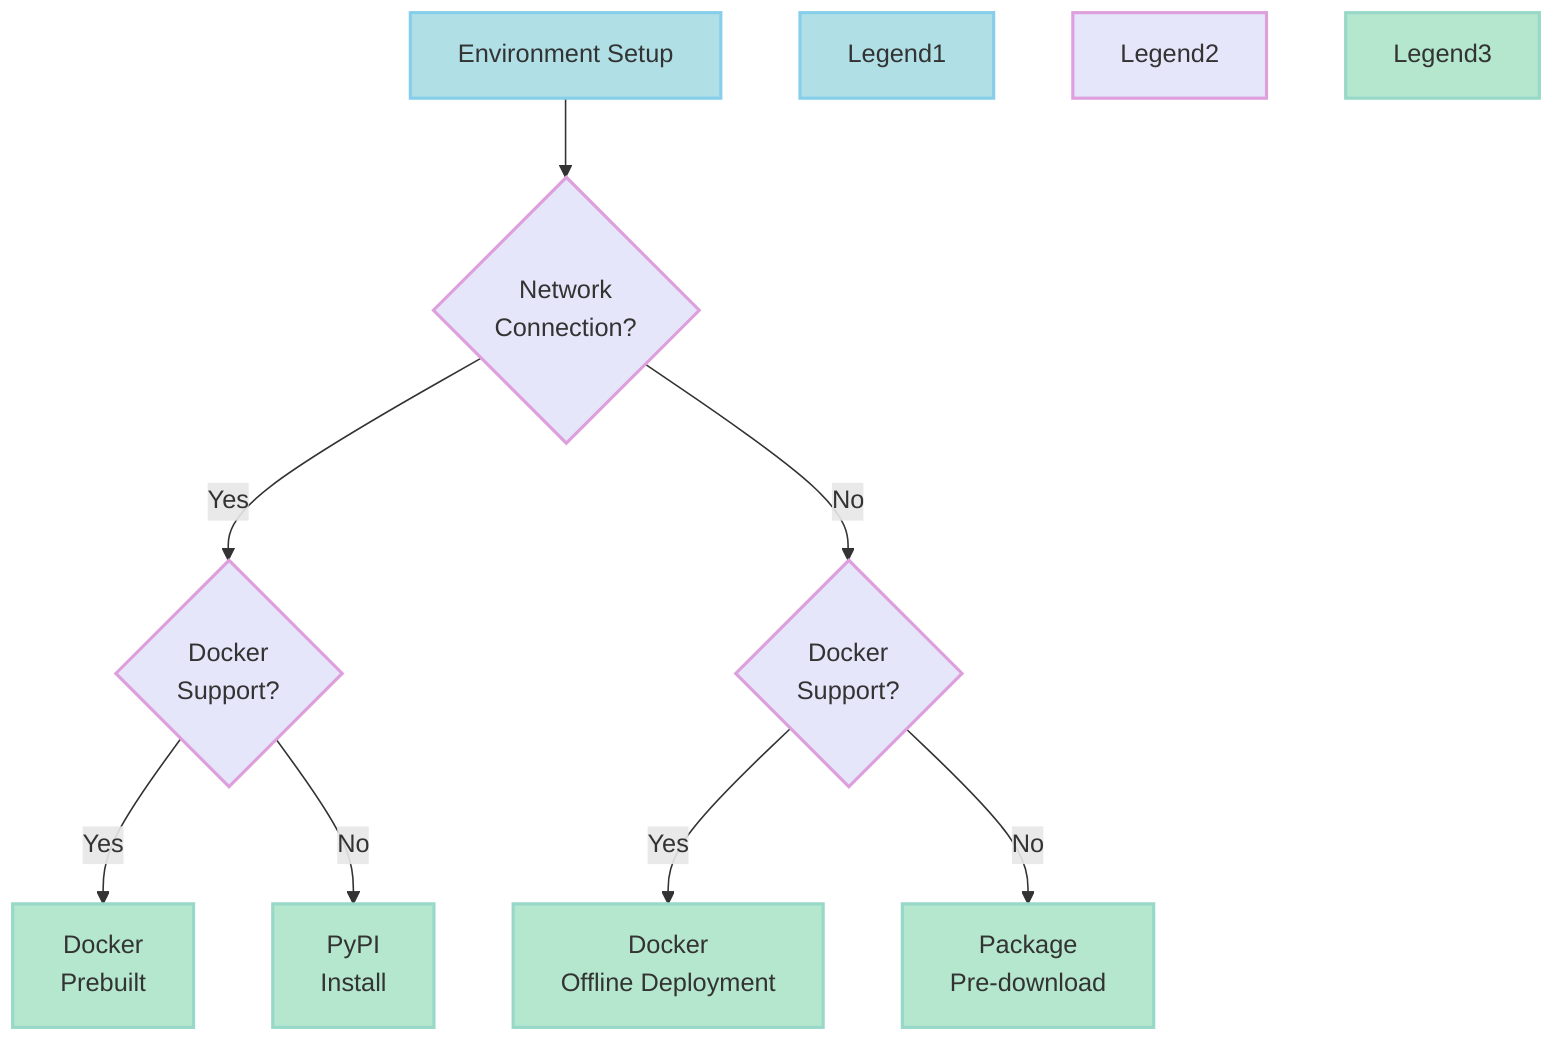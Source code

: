 flowchart TD
    Start[Environment Setup] --> NetworkCheck{Network<br/>Connection?}
    NetworkCheck -->|Yes| DockerCheck1{Docker<br/>Support?}
    NetworkCheck -->|No| DockerCheck2{Docker<br/>Support?}
    DockerCheck1 -->|Yes| DockerPrebuilt[Docker<br/>Prebuilt]
    DockerCheck1 -->|No| PyPIInstall[PyPI<br/>Install]
    DockerCheck2 -->|Yes| DockerOffline[Docker<br/>Offline Deployment]
    DockerCheck2 -->|No| PackageDownload[Package<br/>Pre-download]

    %% Macaron color scheme
    style Start fill:#B0E0E6,stroke:#87CEEB,stroke-width:2px,color:#333
    style NetworkCheck fill:#E6E6FA,stroke:#DDA0DD,stroke-width:2px,color:#333
    style DockerCheck1 fill:#E6E6FA,stroke:#DDA0DD,stroke-width:2px,color:#333
    style DockerCheck2 fill:#E6E6FA,stroke:#DDA0DD,stroke-width:2px,color:#333
    style DockerPrebuilt fill:#B4E7CE,stroke:#98D8C8,stroke-width:2px,color:#333
    style PyPIInstall fill:#B4E7CE,stroke:#98D8C8,stroke-width:2px,color:#333
    style DockerOffline fill:#B4E7CE,stroke:#98D8C8,stroke-width:2px,color:#333
    style PackageDownload fill:#B4E7CE,stroke:#98D8C8,stroke-width:2px,color:#333

    %% Legend styles
    style Legend1 fill:#B0E0E6,stroke:#87CEEB,stroke-width:2px,color:#333
    style Legend2 fill:#E6E6FA,stroke:#DDA0DD,stroke-width:2px,color:#333
    style Legend3 fill:#B4E7CE,stroke:#98D8C8,stroke-width:2px,color:#333